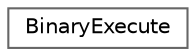 digraph "Graphical Class Hierarchy"
{
 // LATEX_PDF_SIZE
  bgcolor="transparent";
  edge [fontname=Helvetica,fontsize=10,labelfontname=Helvetica,labelfontsize=10];
  node [fontname=Helvetica,fontsize=10,shape=box,height=0.2,width=0.4];
  rankdir="LR";
  Node0 [id="Node000000",label="BinaryExecute",height=0.2,width=0.4,color="grey40", fillcolor="white", style="filled",URL="$d6/d1e/classBinaryExecute.html",tooltip="Class for executing binary operations."];
}
